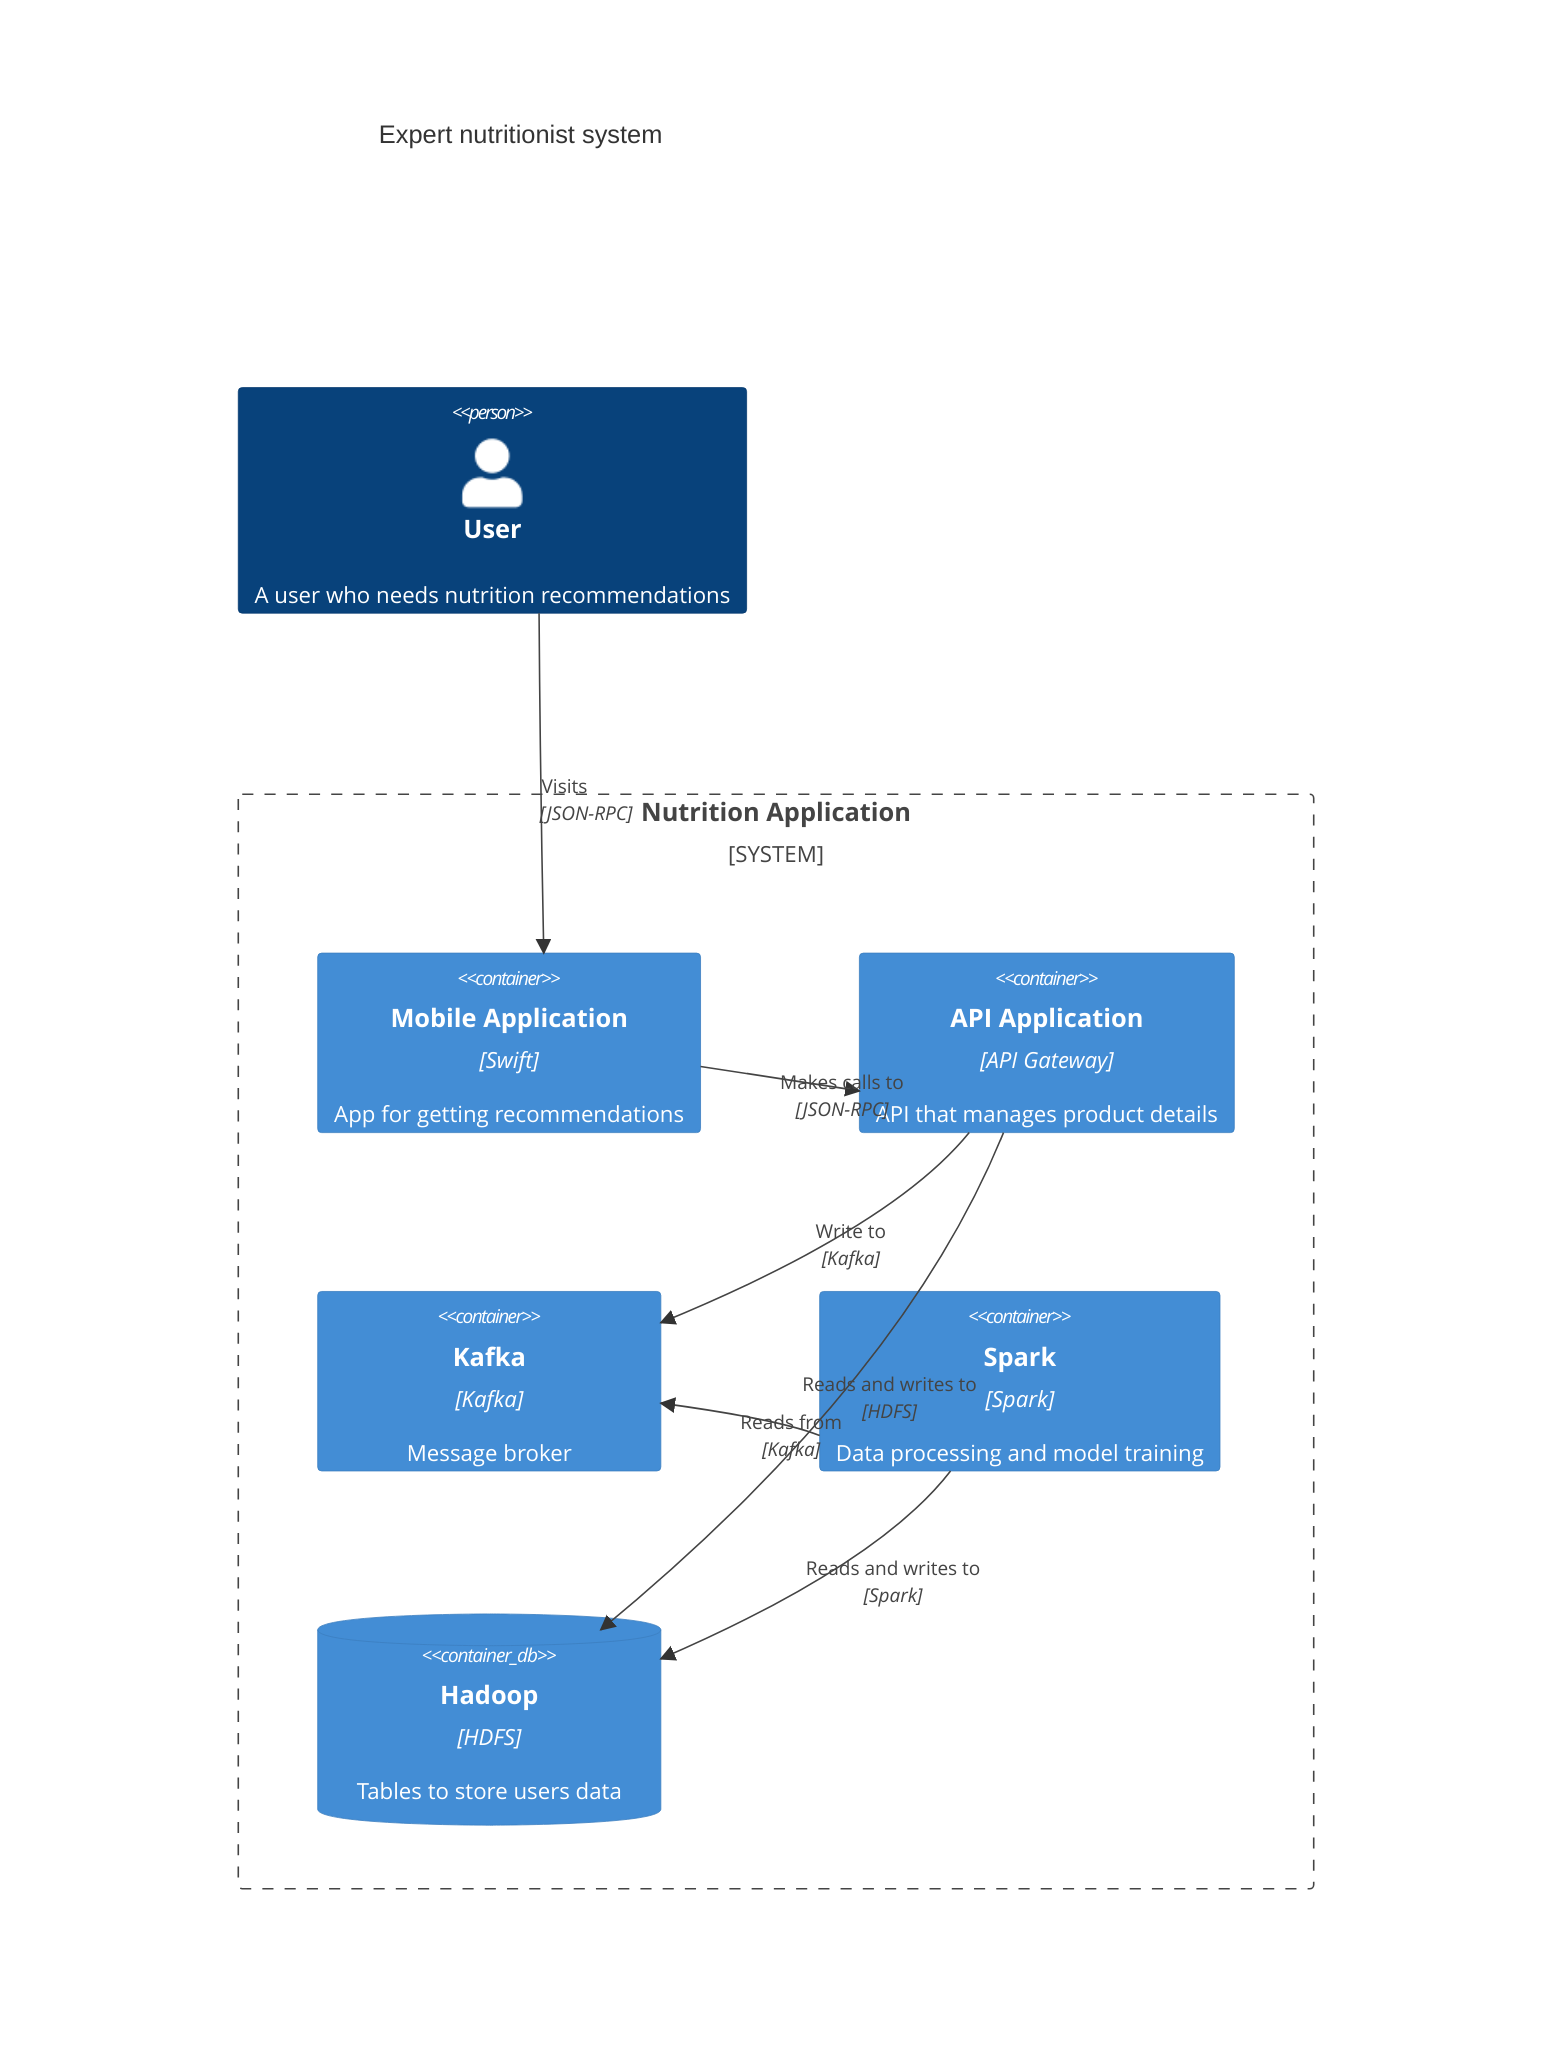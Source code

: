 C4Context
    accTitle: Expert nutritionist system
    accDescr: Containers

    Person(person, "User", "A user who needs nutrition recommendations")

    System_Boundary(webApp, "Nutrition Application", "Allows users to get nutrition recommendations and recognize additives in the product composition") {
        Container(webApp, "Mobile Application", "Swift", "App for getting recommendations")
        Container(api, "API Application", "API Gateway", "API that manages product details")

        Container(kafka, "Kafka", "Kafka", "Message broker")
        Container(spark, "Spark", "Spark", "Data processing and model training")
        ContainerDb(db, "Hadoop", "HDFS", "Tables to store users data")

        Rel(webApp, api, "Makes calls to", "JSON-RPC")
        Rel(api, db, "Reads and writes to", "HDFS")

        Rel(api, kafka, "Write to", "Kafka")
        Rel(spark, kafka, "Reads from", "Kafka")
        Rel(spark, db, "Reads and writes to", "Spark")
    }

    Rel(person, webApp, "Visits", "JSON-RPC")